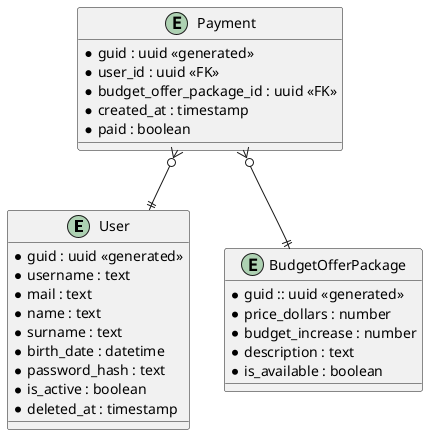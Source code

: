 @startuml

entity User {
    * guid : uuid <<generated>>
    * username : text
    * mail : text
    * name : text
    * surname : text
    * birth_date : datetime
    * password_hash : text
    * is_active : boolean
    * deleted_at : timestamp
}

entity Payment {
    * guid : uuid <<generated>>
    * user_id : uuid <<FK>>
    * budget_offer_package_id : uuid <<FK>>
    * created_at : timestamp
    * paid : boolean
}

entity BudgetOfferPackage {
    * guid :: uuid <<generated>>
    * price_dollars : number
    * budget_increase : number
    * description : text
    * is_available : boolean
}

Payment }o--|| User
Payment }o--|| BudgetOfferPackage

@enduml